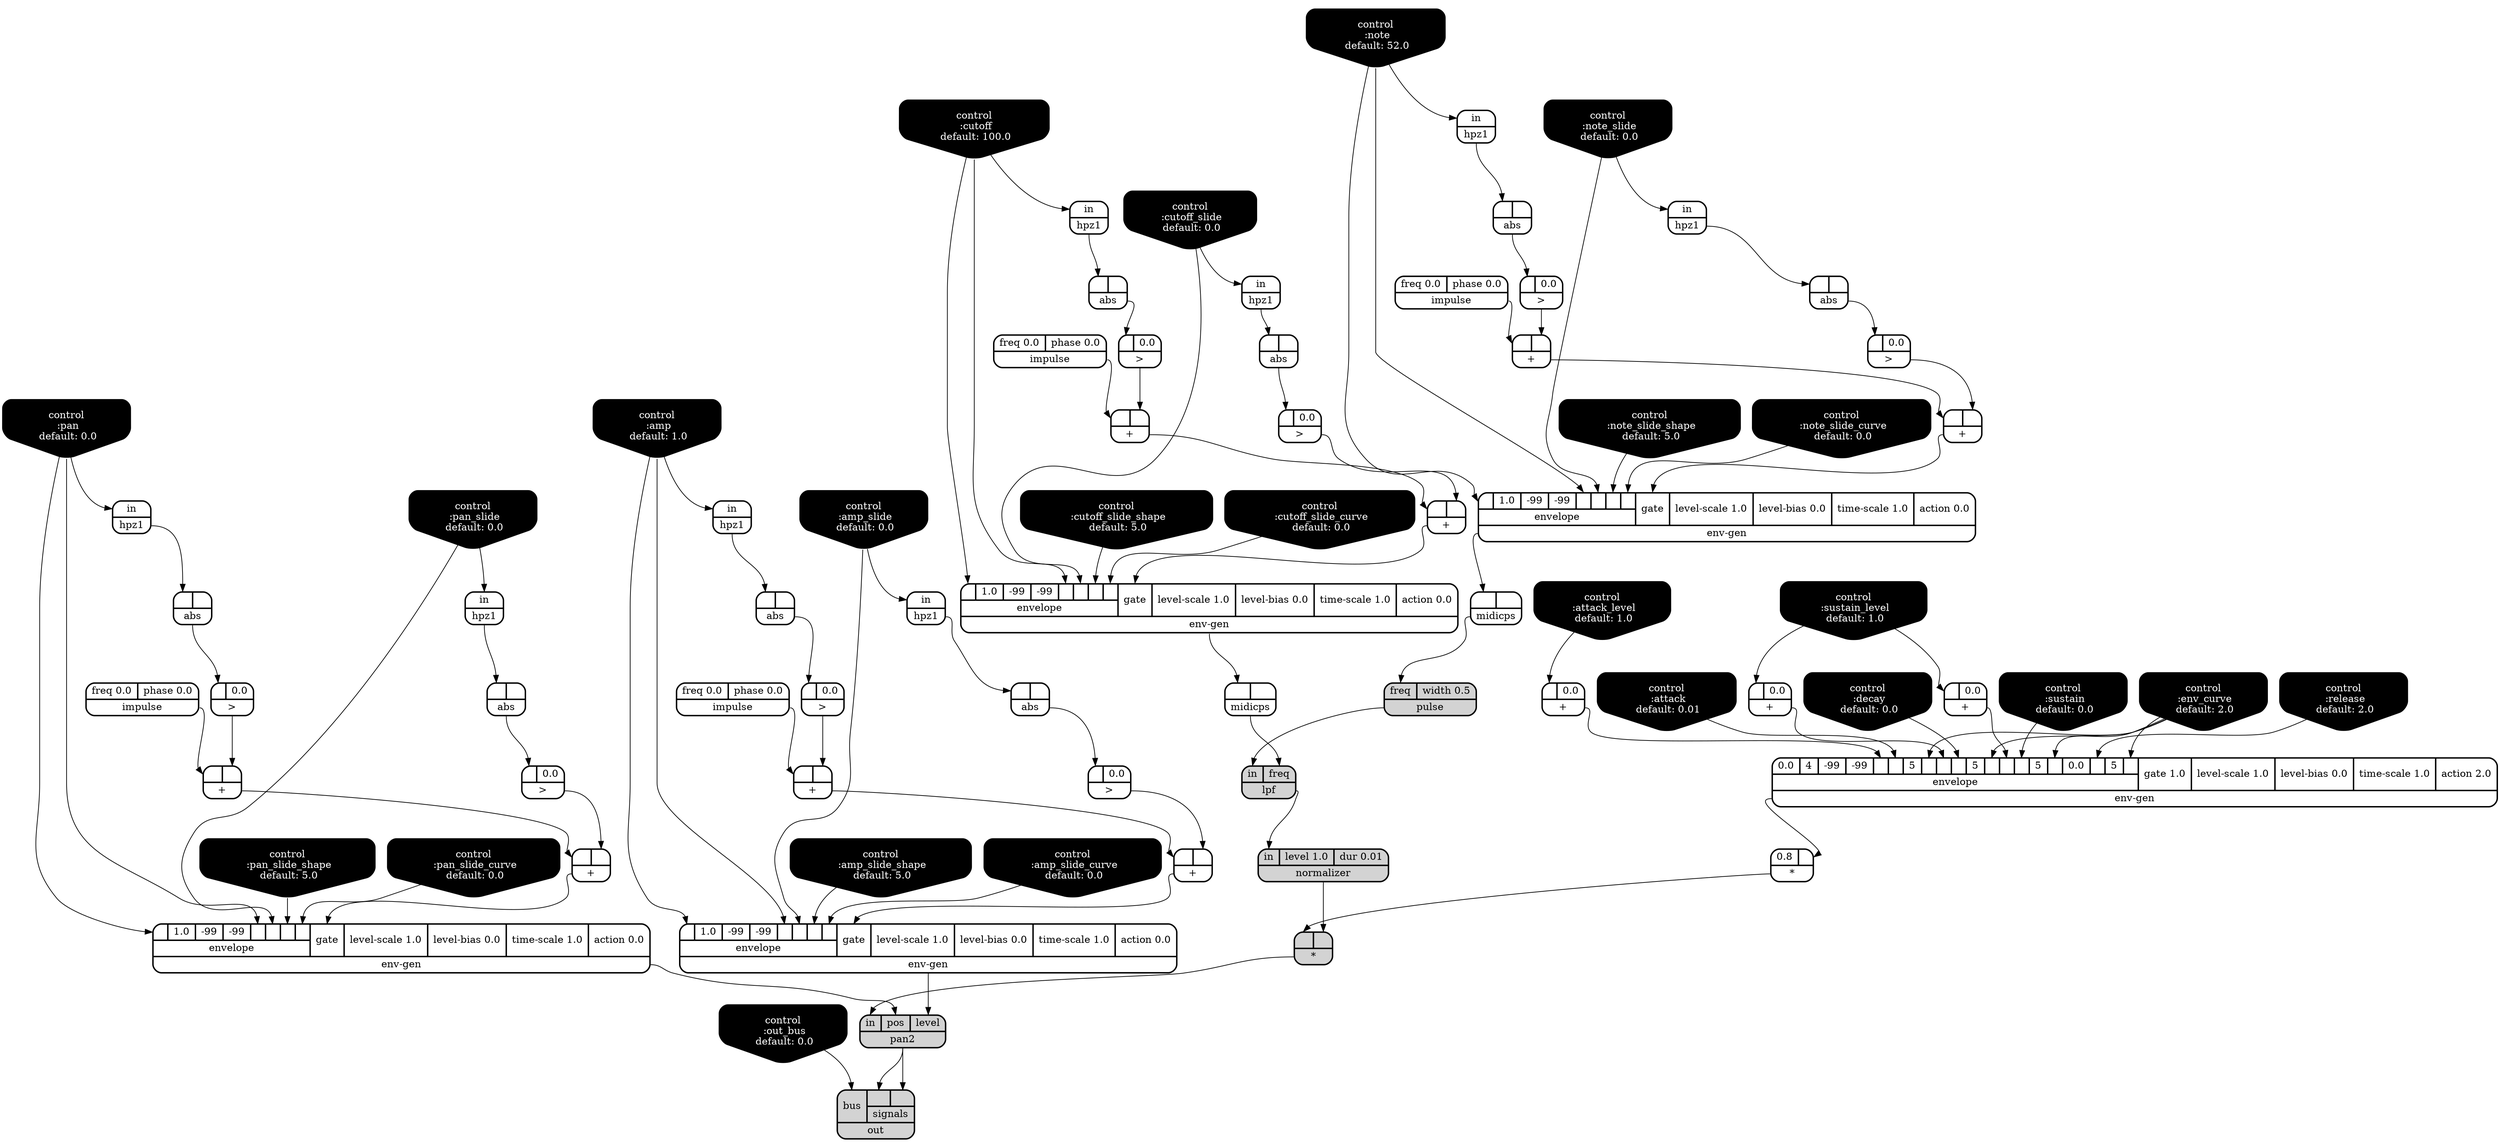 digraph synthdef {
38 [label = "{{ <a> 0.8|<b> } |<__UG_NAME__>* }" style="bold, rounded" shape=record rankdir=LR];
54 [label = "{{ <a> |<b> } |<__UG_NAME__>* }" style="filled, bold, rounded"  shape=record rankdir=LR];
29 [label = "{{ <a> |<b> } |<__UG_NAME__>+ }" style="bold, rounded" shape=record rankdir=LR];
32 [label = "{{ <a> |<b> } |<__UG_NAME__>+ }" style="bold, rounded" shape=record rankdir=LR];
34 [label = "{{ <a> |<b> 0.0} |<__UG_NAME__>+ }" style="bold, rounded" shape=record rankdir=LR];
35 [label = "{{ <a> |<b> 0.0} |<__UG_NAME__>+ }" style="bold, rounded" shape=record rankdir=LR];
36 [label = "{{ <a> |<b> 0.0} |<__UG_NAME__>+ }" style="bold, rounded" shape=record rankdir=LR];
45 [label = "{{ <a> |<b> } |<__UG_NAME__>+ }" style="bold, rounded" shape=record rankdir=LR];
49 [label = "{{ <a> |<b> } |<__UG_NAME__>+ }" style="bold, rounded" shape=record rankdir=LR];
59 [label = "{{ <a> |<b> } |<__UG_NAME__>+ }" style="bold, rounded" shape=record rankdir=LR];
63 [label = "{{ <a> |<b> } |<__UG_NAME__>+ }" style="bold, rounded" shape=record rankdir=LR];
69 [label = "{{ <a> |<b> } |<__UG_NAME__>+ }" style="bold, rounded" shape=record rankdir=LR];
73 [label = "{{ <a> |<b> } |<__UG_NAME__>+ }" style="bold, rounded" shape=record rankdir=LR];
26 [label = "{{ <a> |<b> 0.0} |<__UG_NAME__>\> }" style="bold, rounded" shape=record rankdir=LR];
31 [label = "{{ <a> |<b> 0.0} |<__UG_NAME__>\> }" style="bold, rounded" shape=record rankdir=LR];
44 [label = "{{ <a> |<b> 0.0} |<__UG_NAME__>\> }" style="bold, rounded" shape=record rankdir=LR];
48 [label = "{{ <a> |<b> 0.0} |<__UG_NAME__>\> }" style="bold, rounded" shape=record rankdir=LR];
58 [label = "{{ <a> |<b> 0.0} |<__UG_NAME__>\> }" style="bold, rounded" shape=record rankdir=LR];
62 [label = "{{ <a> |<b> 0.0} |<__UG_NAME__>\> }" style="bold, rounded" shape=record rankdir=LR];
68 [label = "{{ <a> |<b> 0.0} |<__UG_NAME__>\> }" style="bold, rounded" shape=record rankdir=LR];
72 [label = "{{ <a> |<b> 0.0} |<__UG_NAME__>\> }" style="bold, rounded" shape=record rankdir=LR];
25 [label = "{{ <a> |<b> } |<__UG_NAME__>abs }" style="bold, rounded" shape=record rankdir=LR];
30 [label = "{{ <a> |<b> } |<__UG_NAME__>abs }" style="bold, rounded" shape=record rankdir=LR];
43 [label = "{{ <a> |<b> } |<__UG_NAME__>abs }" style="bold, rounded" shape=record rankdir=LR];
47 [label = "{{ <a> |<b> } |<__UG_NAME__>abs }" style="bold, rounded" shape=record rankdir=LR];
57 [label = "{{ <a> |<b> } |<__UG_NAME__>abs }" style="bold, rounded" shape=record rankdir=LR];
61 [label = "{{ <a> |<b> } |<__UG_NAME__>abs }" style="bold, rounded" shape=record rankdir=LR];
67 [label = "{{ <a> |<b> } |<__UG_NAME__>abs }" style="bold, rounded" shape=record rankdir=LR];
71 [label = "{{ <a> |<b> } |<__UG_NAME__>abs }" style="bold, rounded" shape=record rankdir=LR];
0 [label = "control
 :note
 default: 52.0" shape=invhouse style="rounded, filled, bold" fillcolor=black fontcolor=white ]; 
1 [label = "control
 :note_slide
 default: 0.0" shape=invhouse style="rounded, filled, bold" fillcolor=black fontcolor=white ]; 
2 [label = "control
 :note_slide_shape
 default: 5.0" shape=invhouse style="rounded, filled, bold" fillcolor=black fontcolor=white ]; 
3 [label = "control
 :note_slide_curve
 default: 0.0" shape=invhouse style="rounded, filled, bold" fillcolor=black fontcolor=white ]; 
4 [label = "control
 :amp
 default: 1.0" shape=invhouse style="rounded, filled, bold" fillcolor=black fontcolor=white ]; 
5 [label = "control
 :amp_slide
 default: 0.0" shape=invhouse style="rounded, filled, bold" fillcolor=black fontcolor=white ]; 
6 [label = "control
 :amp_slide_shape
 default: 5.0" shape=invhouse style="rounded, filled, bold" fillcolor=black fontcolor=white ]; 
7 [label = "control
 :amp_slide_curve
 default: 0.0" shape=invhouse style="rounded, filled, bold" fillcolor=black fontcolor=white ]; 
8 [label = "control
 :pan
 default: 0.0" shape=invhouse style="rounded, filled, bold" fillcolor=black fontcolor=white ]; 
9 [label = "control
 :pan_slide
 default: 0.0" shape=invhouse style="rounded, filled, bold" fillcolor=black fontcolor=white ]; 
10 [label = "control
 :pan_slide_shape
 default: 5.0" shape=invhouse style="rounded, filled, bold" fillcolor=black fontcolor=white ]; 
11 [label = "control
 :pan_slide_curve
 default: 0.0" shape=invhouse style="rounded, filled, bold" fillcolor=black fontcolor=white ]; 
12 [label = "control
 :attack
 default: 0.01" shape=invhouse style="rounded, filled, bold" fillcolor=black fontcolor=white ]; 
13 [label = "control
 :decay
 default: 0.0" shape=invhouse style="rounded, filled, bold" fillcolor=black fontcolor=white ]; 
14 [label = "control
 :sustain
 default: 0.0" shape=invhouse style="rounded, filled, bold" fillcolor=black fontcolor=white ]; 
15 [label = "control
 :release
 default: 2.0" shape=invhouse style="rounded, filled, bold" fillcolor=black fontcolor=white ]; 
16 [label = "control
 :attack_level
 default: 1.0" shape=invhouse style="rounded, filled, bold" fillcolor=black fontcolor=white ]; 
17 [label = "control
 :sustain_level
 default: 1.0" shape=invhouse style="rounded, filled, bold" fillcolor=black fontcolor=white ]; 
18 [label = "control
 :env_curve
 default: 2.0" shape=invhouse style="rounded, filled, bold" fillcolor=black fontcolor=white ]; 
19 [label = "control
 :cutoff
 default: 100.0" shape=invhouse style="rounded, filled, bold" fillcolor=black fontcolor=white ]; 
20 [label = "control
 :cutoff_slide
 default: 0.0" shape=invhouse style="rounded, filled, bold" fillcolor=black fontcolor=white ]; 
21 [label = "control
 :cutoff_slide_shape
 default: 5.0" shape=invhouse style="rounded, filled, bold" fillcolor=black fontcolor=white ]; 
22 [label = "control
 :cutoff_slide_curve
 default: 0.0" shape=invhouse style="rounded, filled, bold" fillcolor=black fontcolor=white ]; 
23 [label = "control
 :out_bus
 default: 0.0" shape=invhouse style="rounded, filled, bold" fillcolor=black fontcolor=white ]; 
33 [label = "{{ {{<envelope___control___0>|1.0|-99|-99|<envelope___control___4>|<envelope___control___5>|<envelope___control___6>|<envelope___control___7>}|envelope}|<gate> gate|<level____scale> level-scale 1.0|<level____bias> level-bias 0.0|<time____scale> time-scale 1.0|<action> action 0.0} |<__UG_NAME__>env-gen }" style="bold, rounded" shape=record rankdir=LR];
37 [label = "{{ {{0.0|4|-99|-99|<envelope___binary____op____u____gen___4>|<envelope___control___5>|5|<envelope___control___7>|<envelope___binary____op____u____gen___8>|<envelope___control___9>|5|<envelope___control___11>|<envelope___binary____op____u____gen___12>|<envelope___control___13>|5|<envelope___control___15>|0.0|<envelope___control___17>|5|<envelope___control___19>}|envelope}|<gate> gate 1.0|<level____scale> level-scale 1.0|<level____bias> level-bias 0.0|<time____scale> time-scale 1.0|<action> action 2.0} |<__UG_NAME__>env-gen }" style="bold, rounded" shape=record rankdir=LR];
50 [label = "{{ {{<envelope___control___0>|1.0|-99|-99|<envelope___control___4>|<envelope___control___5>|<envelope___control___6>|<envelope___control___7>}|envelope}|<gate> gate|<level____scale> level-scale 1.0|<level____bias> level-bias 0.0|<time____scale> time-scale 1.0|<action> action 0.0} |<__UG_NAME__>env-gen }" style="bold, rounded" shape=record rankdir=LR];
64 [label = "{{ {{<envelope___control___0>|1.0|-99|-99|<envelope___control___4>|<envelope___control___5>|<envelope___control___6>|<envelope___control___7>}|envelope}|<gate> gate|<level____scale> level-scale 1.0|<level____bias> level-bias 0.0|<time____scale> time-scale 1.0|<action> action 0.0} |<__UG_NAME__>env-gen }" style="bold, rounded" shape=record rankdir=LR];
74 [label = "{{ {{<envelope___control___0>|1.0|-99|-99|<envelope___control___4>|<envelope___control___5>|<envelope___control___6>|<envelope___control___7>}|envelope}|<gate> gate|<level____scale> level-scale 1.0|<level____bias> level-bias 0.0|<time____scale> time-scale 1.0|<action> action 0.0} |<__UG_NAME__>env-gen }" style="bold, rounded" shape=record rankdir=LR];
24 [label = "{{ <in> in} |<__UG_NAME__>hpz1 }" style="bold, rounded" shape=record rankdir=LR];
27 [label = "{{ <in> in} |<__UG_NAME__>hpz1 }" style="bold, rounded" shape=record rankdir=LR];
42 [label = "{{ <in> in} |<__UG_NAME__>hpz1 }" style="bold, rounded" shape=record rankdir=LR];
46 [label = "{{ <in> in} |<__UG_NAME__>hpz1 }" style="bold, rounded" shape=record rankdir=LR];
56 [label = "{{ <in> in} |<__UG_NAME__>hpz1 }" style="bold, rounded" shape=record rankdir=LR];
60 [label = "{{ <in> in} |<__UG_NAME__>hpz1 }" style="bold, rounded" shape=record rankdir=LR];
66 [label = "{{ <in> in} |<__UG_NAME__>hpz1 }" style="bold, rounded" shape=record rankdir=LR];
70 [label = "{{ <in> in} |<__UG_NAME__>hpz1 }" style="bold, rounded" shape=record rankdir=LR];
28 [label = "{{ <freq> freq 0.0|<phase> phase 0.0} |<__UG_NAME__>impulse }" style="bold, rounded" shape=record rankdir=LR];
41 [label = "{{ <freq> freq 0.0|<phase> phase 0.0} |<__UG_NAME__>impulse }" style="bold, rounded" shape=record rankdir=LR];
55 [label = "{{ <freq> freq 0.0|<phase> phase 0.0} |<__UG_NAME__>impulse }" style="bold, rounded" shape=record rankdir=LR];
65 [label = "{{ <freq> freq 0.0|<phase> phase 0.0} |<__UG_NAME__>impulse }" style="bold, rounded" shape=record rankdir=LR];
52 [label = "{{ <in> in|<freq> freq} |<__UG_NAME__>lpf }" style="filled, bold, rounded"  shape=record rankdir=LR];
39 [label = "{{ <a> |<b> } |<__UG_NAME__>midicps }" style="bold, rounded" shape=record rankdir=LR];
51 [label = "{{ <a> |<b> } |<__UG_NAME__>midicps }" style="bold, rounded" shape=record rankdir=LR];
53 [label = "{{ <in> in|<level> level 1.0|<dur> dur 0.01} |<__UG_NAME__>normalizer }" style="filled, bold, rounded"  shape=record rankdir=LR];
76 [label = "{{ <bus> bus|{{<signals___pan2___0>|<signals___pan2___1>}|signals}} |<__UG_NAME__>out }" style="filled, bold, rounded"  shape=record rankdir=LR];
75 [label = "{{ <in> in|<pos> pos|<level> level} |<__UG_NAME__>pan2 }" style="filled, bold, rounded"  shape=record rankdir=LR];
40 [label = "{{ <freq> freq|<width> width 0.5} |<__UG_NAME__>pulse }" style="filled, bold, rounded"  shape=record rankdir=LR];

37:__UG_NAME__ -> 38:b ;
53:__UG_NAME__ -> 54:b ;
38:__UG_NAME__ -> 54:a ;
26:__UG_NAME__ -> 29:b ;
28:__UG_NAME__ -> 29:a ;
31:__UG_NAME__ -> 32:b ;
29:__UG_NAME__ -> 32:a ;
16:__UG_NAME__ -> 34:a ;
17:__UG_NAME__ -> 35:a ;
17:__UG_NAME__ -> 36:a ;
44:__UG_NAME__ -> 45:b ;
41:__UG_NAME__ -> 45:a ;
48:__UG_NAME__ -> 49:b ;
45:__UG_NAME__ -> 49:a ;
58:__UG_NAME__ -> 59:b ;
55:__UG_NAME__ -> 59:a ;
62:__UG_NAME__ -> 63:b ;
59:__UG_NAME__ -> 63:a ;
68:__UG_NAME__ -> 69:b ;
65:__UG_NAME__ -> 69:a ;
72:__UG_NAME__ -> 73:b ;
69:__UG_NAME__ -> 73:a ;
25:__UG_NAME__ -> 26:a ;
30:__UG_NAME__ -> 31:a ;
43:__UG_NAME__ -> 44:a ;
47:__UG_NAME__ -> 48:a ;
57:__UG_NAME__ -> 58:a ;
61:__UG_NAME__ -> 62:a ;
67:__UG_NAME__ -> 68:a ;
71:__UG_NAME__ -> 72:a ;
24:__UG_NAME__ -> 25:a ;
27:__UG_NAME__ -> 30:a ;
42:__UG_NAME__ -> 43:a ;
46:__UG_NAME__ -> 47:a ;
56:__UG_NAME__ -> 57:a ;
60:__UG_NAME__ -> 61:a ;
66:__UG_NAME__ -> 67:a ;
70:__UG_NAME__ -> 71:a ;
32:__UG_NAME__ -> 33:gate ;
0:__UG_NAME__ -> 33:envelope___control___0 ;
0:__UG_NAME__ -> 33:envelope___control___4 ;
1:__UG_NAME__ -> 33:envelope___control___5 ;
2:__UG_NAME__ -> 33:envelope___control___6 ;
3:__UG_NAME__ -> 33:envelope___control___7 ;
34:__UG_NAME__ -> 37:envelope___binary____op____u____gen___4 ;
12:__UG_NAME__ -> 37:envelope___control___5 ;
18:__UG_NAME__ -> 37:envelope___control___7 ;
35:__UG_NAME__ -> 37:envelope___binary____op____u____gen___8 ;
13:__UG_NAME__ -> 37:envelope___control___9 ;
18:__UG_NAME__ -> 37:envelope___control___11 ;
36:__UG_NAME__ -> 37:envelope___binary____op____u____gen___12 ;
14:__UG_NAME__ -> 37:envelope___control___13 ;
18:__UG_NAME__ -> 37:envelope___control___15 ;
15:__UG_NAME__ -> 37:envelope___control___17 ;
18:__UG_NAME__ -> 37:envelope___control___19 ;
49:__UG_NAME__ -> 50:gate ;
19:__UG_NAME__ -> 50:envelope___control___0 ;
19:__UG_NAME__ -> 50:envelope___control___4 ;
20:__UG_NAME__ -> 50:envelope___control___5 ;
21:__UG_NAME__ -> 50:envelope___control___6 ;
22:__UG_NAME__ -> 50:envelope___control___7 ;
63:__UG_NAME__ -> 64:gate ;
8:__UG_NAME__ -> 64:envelope___control___0 ;
8:__UG_NAME__ -> 64:envelope___control___4 ;
9:__UG_NAME__ -> 64:envelope___control___5 ;
10:__UG_NAME__ -> 64:envelope___control___6 ;
11:__UG_NAME__ -> 64:envelope___control___7 ;
73:__UG_NAME__ -> 74:gate ;
4:__UG_NAME__ -> 74:envelope___control___0 ;
4:__UG_NAME__ -> 74:envelope___control___4 ;
5:__UG_NAME__ -> 74:envelope___control___5 ;
6:__UG_NAME__ -> 74:envelope___control___6 ;
7:__UG_NAME__ -> 74:envelope___control___7 ;
0:__UG_NAME__ -> 24:in ;
1:__UG_NAME__ -> 27:in ;
19:__UG_NAME__ -> 42:in ;
20:__UG_NAME__ -> 46:in ;
8:__UG_NAME__ -> 56:in ;
9:__UG_NAME__ -> 60:in ;
4:__UG_NAME__ -> 66:in ;
5:__UG_NAME__ -> 70:in ;
51:__UG_NAME__ -> 52:freq ;
40:__UG_NAME__ -> 52:in ;
33:__UG_NAME__ -> 39:a ;
50:__UG_NAME__ -> 51:a ;
52:__UG_NAME__ -> 53:in ;
75:__UG_NAME__ -> 76:signals___pan2___0 ;
75:__UG_NAME__ -> 76:signals___pan2___1 ;
23:__UG_NAME__ -> 76:bus ;
74:__UG_NAME__ -> 75:level ;
64:__UG_NAME__ -> 75:pos ;
54:__UG_NAME__ -> 75:in ;
39:__UG_NAME__ -> 40:freq ;

}